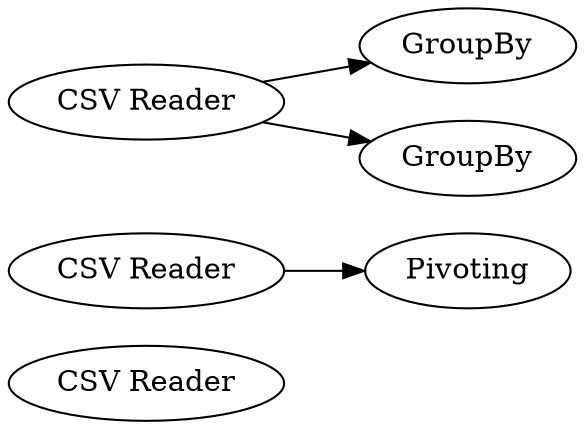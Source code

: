 digraph {
	2 [label="CSV Reader"]
	4 [label="CSV Reader"]
	6 [label="CSV Reader"]
	7 [label=GroupBy]
	8 [label=GroupBy]
	9 [label=Pivoting]
	4 -> 9
	6 -> 7
	6 -> 8
	rankdir=LR
}
